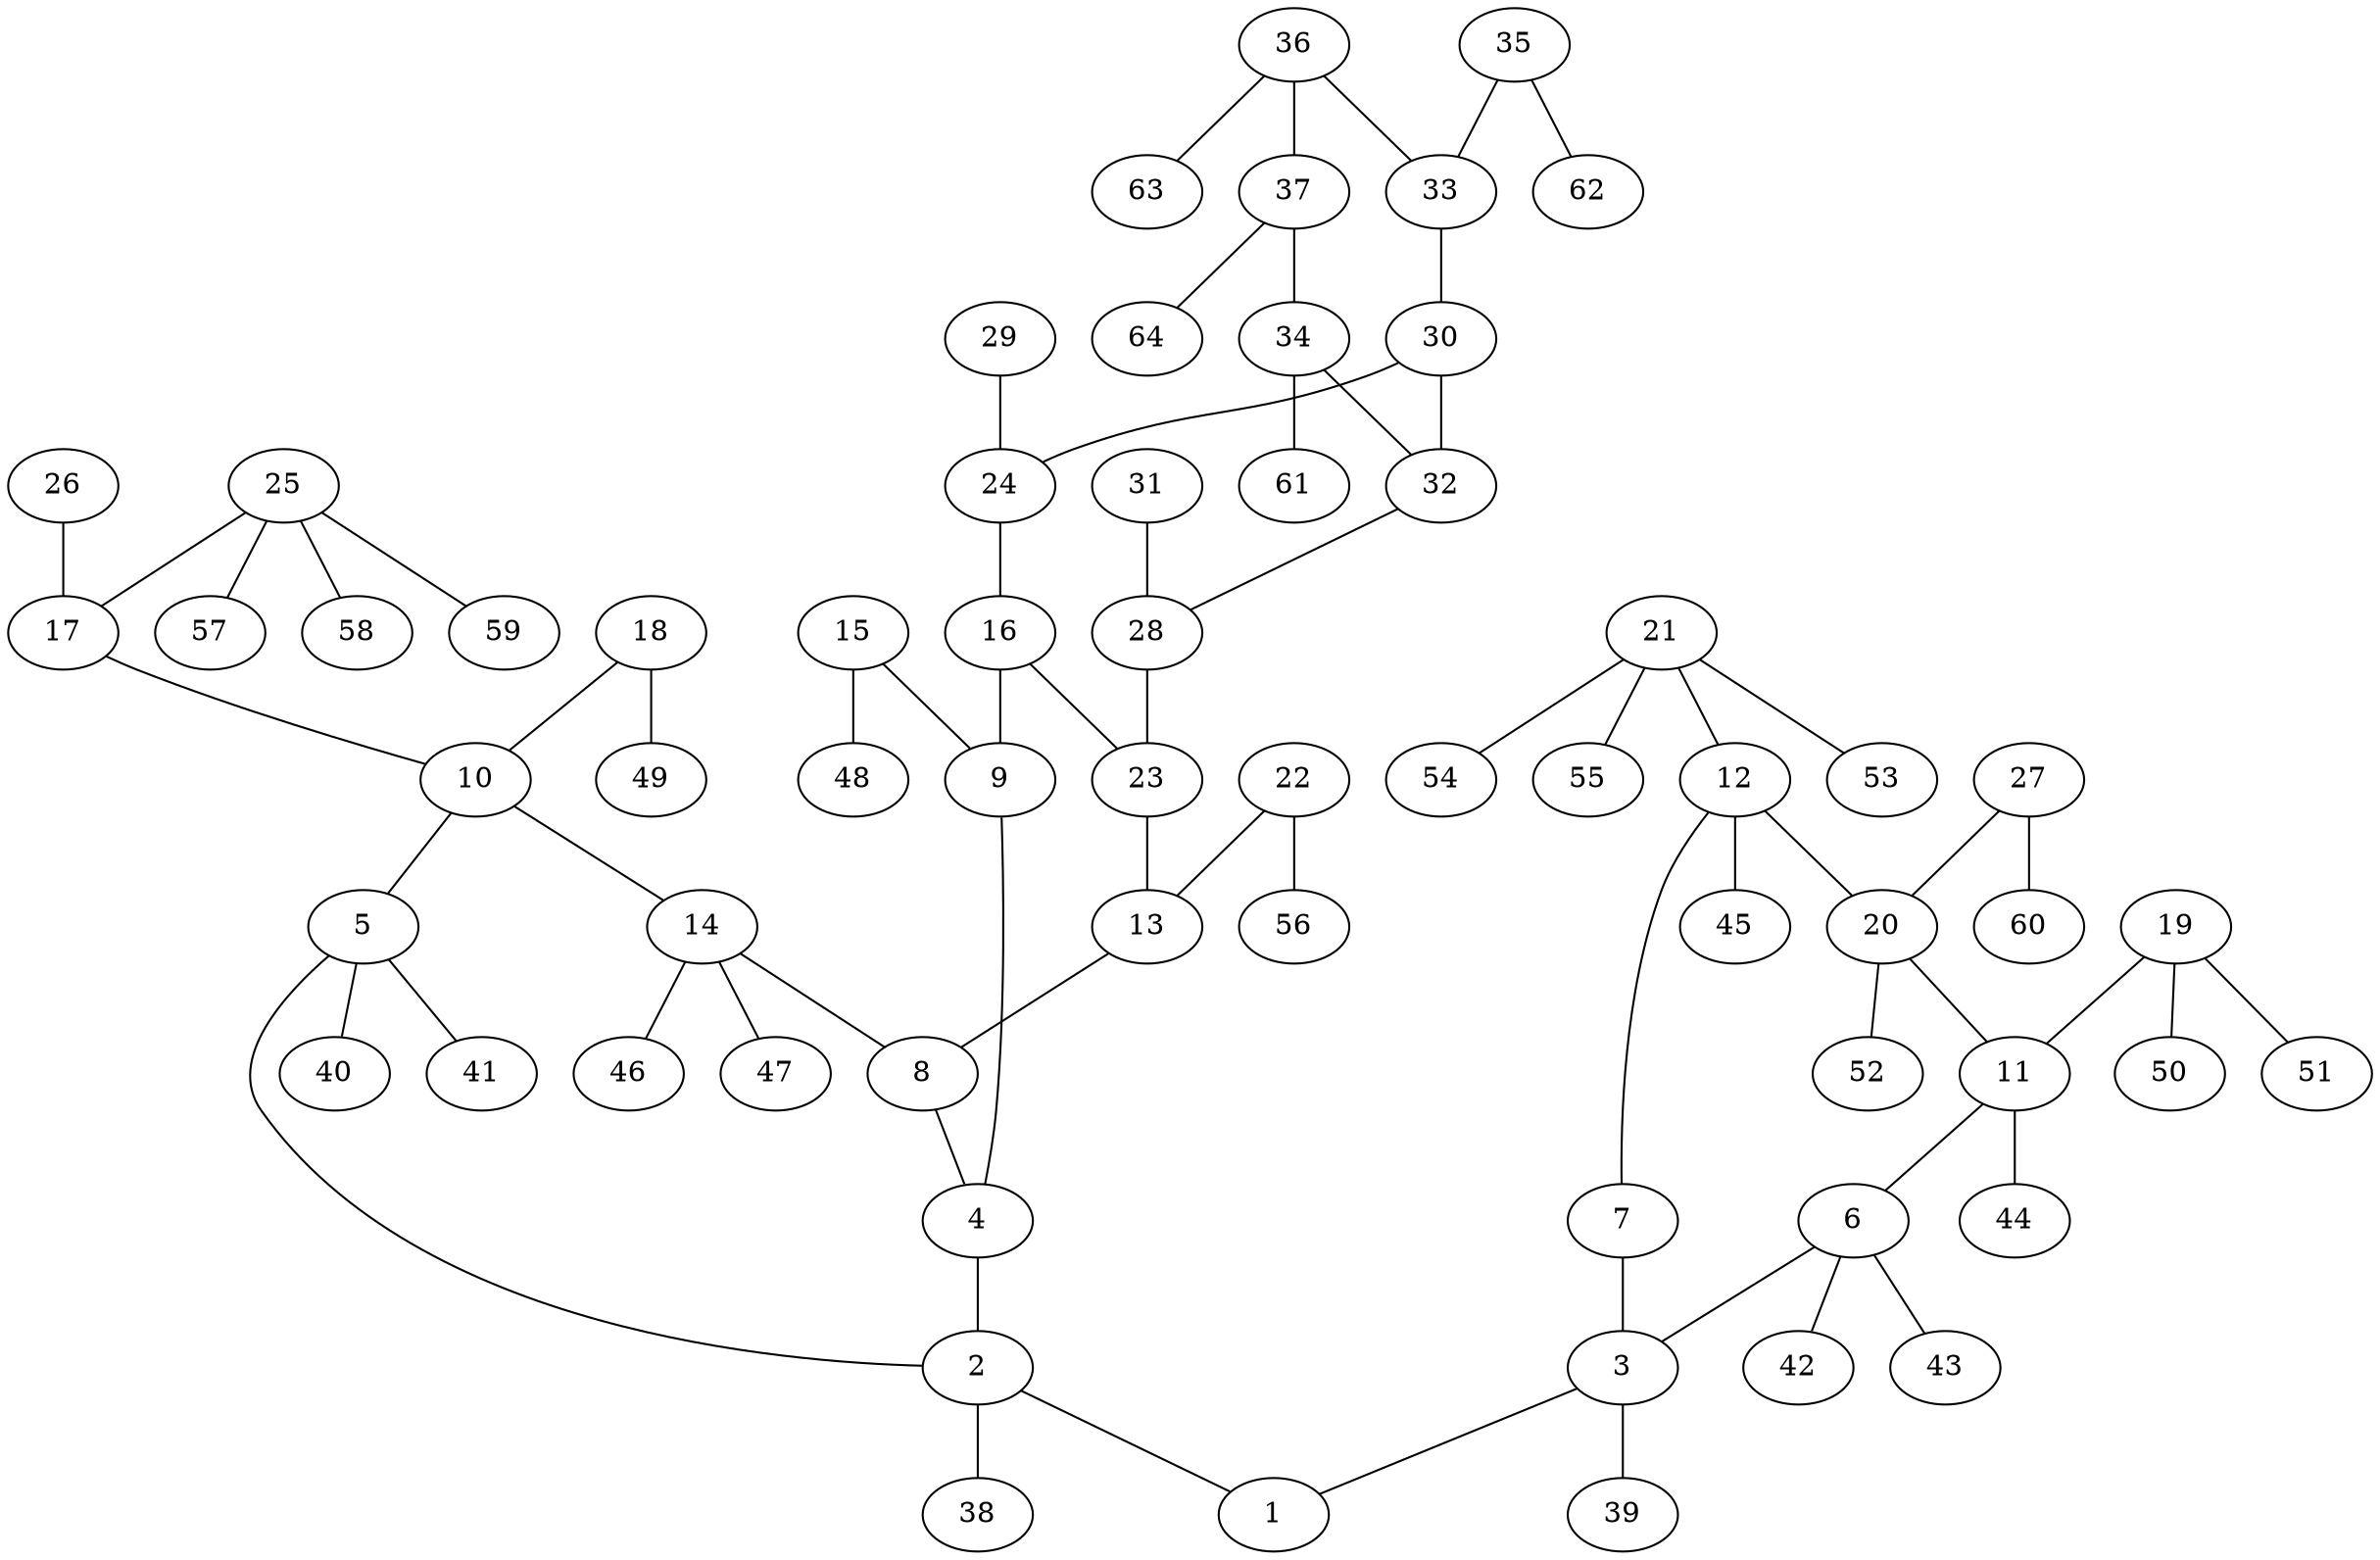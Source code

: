 graph molecule_1321 {
	1	 [chem=O];
	2	 [chem=C];
	2 -- 1	 [valence=1];
	38	 [chem=H];
	2 -- 38	 [valence=1];
	3	 [chem=C];
	3 -- 1	 [valence=1];
	39	 [chem=H];
	3 -- 39	 [valence=1];
	4	 [chem=C];
	4 -- 2	 [valence=1];
	5	 [chem=C];
	5 -- 2	 [valence=1];
	40	 [chem=H];
	5 -- 40	 [valence=1];
	41	 [chem=H];
	5 -- 41	 [valence=1];
	6	 [chem=C];
	6 -- 3	 [valence=1];
	42	 [chem=H];
	6 -- 42	 [valence=1];
	43	 [chem=H];
	6 -- 43	 [valence=1];
	7	 [chem=O];
	7 -- 3	 [valence=1];
	8	 [chem=C];
	8 -- 4	 [valence=2];
	9	 [chem=C];
	9 -- 4	 [valence=1];
	10	 [chem=C];
	10 -- 5	 [valence=1];
	14	 [chem=C];
	10 -- 14	 [valence=1];
	11	 [chem=C];
	11 -- 6	 [valence=1];
	44	 [chem=H];
	11 -- 44	 [valence=1];
	12	 [chem=C];
	12 -- 7	 [valence=1];
	20	 [chem=C];
	12 -- 20	 [valence=1];
	45	 [chem=H];
	12 -- 45	 [valence=1];
	13	 [chem=C];
	13 -- 8	 [valence=1];
	14 -- 8	 [valence=1];
	46	 [chem=H];
	14 -- 46	 [valence=1];
	47	 [chem=H];
	14 -- 47	 [valence=1];
	15	 [chem=O];
	15 -- 9	 [valence=1];
	48	 [chem=H];
	15 -- 48	 [valence=1];
	16	 [chem=C];
	16 -- 9	 [valence=2];
	23	 [chem=C];
	16 -- 23	 [valence=1];
	17	 [chem=C];
	17 -- 10	 [valence=1];
	18	 [chem=O];
	18 -- 10	 [valence=1];
	49	 [chem=H];
	18 -- 49	 [valence=1];
	19	 [chem=N];
	19 -- 11	 [valence=1];
	50	 [chem=H];
	19 -- 50	 [valence=1];
	51	 [chem=H];
	19 -- 51	 [valence=1];
	20 -- 11	 [valence=1];
	52	 [chem=H];
	20 -- 52	 [valence=1];
	21	 [chem=C];
	21 -- 12	 [valence=1];
	53	 [chem=H];
	21 -- 53	 [valence=1];
	54	 [chem=H];
	21 -- 54	 [valence=1];
	55	 [chem=H];
	21 -- 55	 [valence=1];
	22	 [chem=O];
	22 -- 13	 [valence=1];
	56	 [chem=H];
	22 -- 56	 [valence=1];
	23 -- 13	 [valence=2];
	24	 [chem=C];
	24 -- 16	 [valence=1];
	25	 [chem=C];
	25 -- 17	 [valence=1];
	57	 [chem=H];
	25 -- 57	 [valence=1];
	58	 [chem=H];
	25 -- 58	 [valence=1];
	59	 [chem=H];
	25 -- 59	 [valence=1];
	26	 [chem=O];
	26 -- 17	 [valence=2];
	27	 [chem=O];
	27 -- 20	 [valence=1];
	60	 [chem=H];
	27 -- 60	 [valence=1];
	28	 [chem=C];
	28 -- 23	 [valence=1];
	29	 [chem=O];
	29 -- 24	 [valence=2];
	30	 [chem=C];
	30 -- 24	 [valence=1];
	32	 [chem=C];
	30 -- 32	 [valence=1];
	31	 [chem=O];
	31 -- 28	 [valence=2];
	32 -- 28	 [valence=1];
	33	 [chem=C];
	33 -- 30	 [valence=2];
	34	 [chem=C];
	34 -- 32	 [valence=2];
	61	 [chem=H];
	34 -- 61	 [valence=1];
	35	 [chem=O];
	35 -- 33	 [valence=1];
	62	 [chem=H];
	35 -- 62	 [valence=1];
	36	 [chem=C];
	36 -- 33	 [valence=1];
	37	 [chem=C];
	36 -- 37	 [valence=2];
	63	 [chem=H];
	36 -- 63	 [valence=1];
	37 -- 34	 [valence=1];
	64	 [chem=H];
	37 -- 64	 [valence=1];
}
